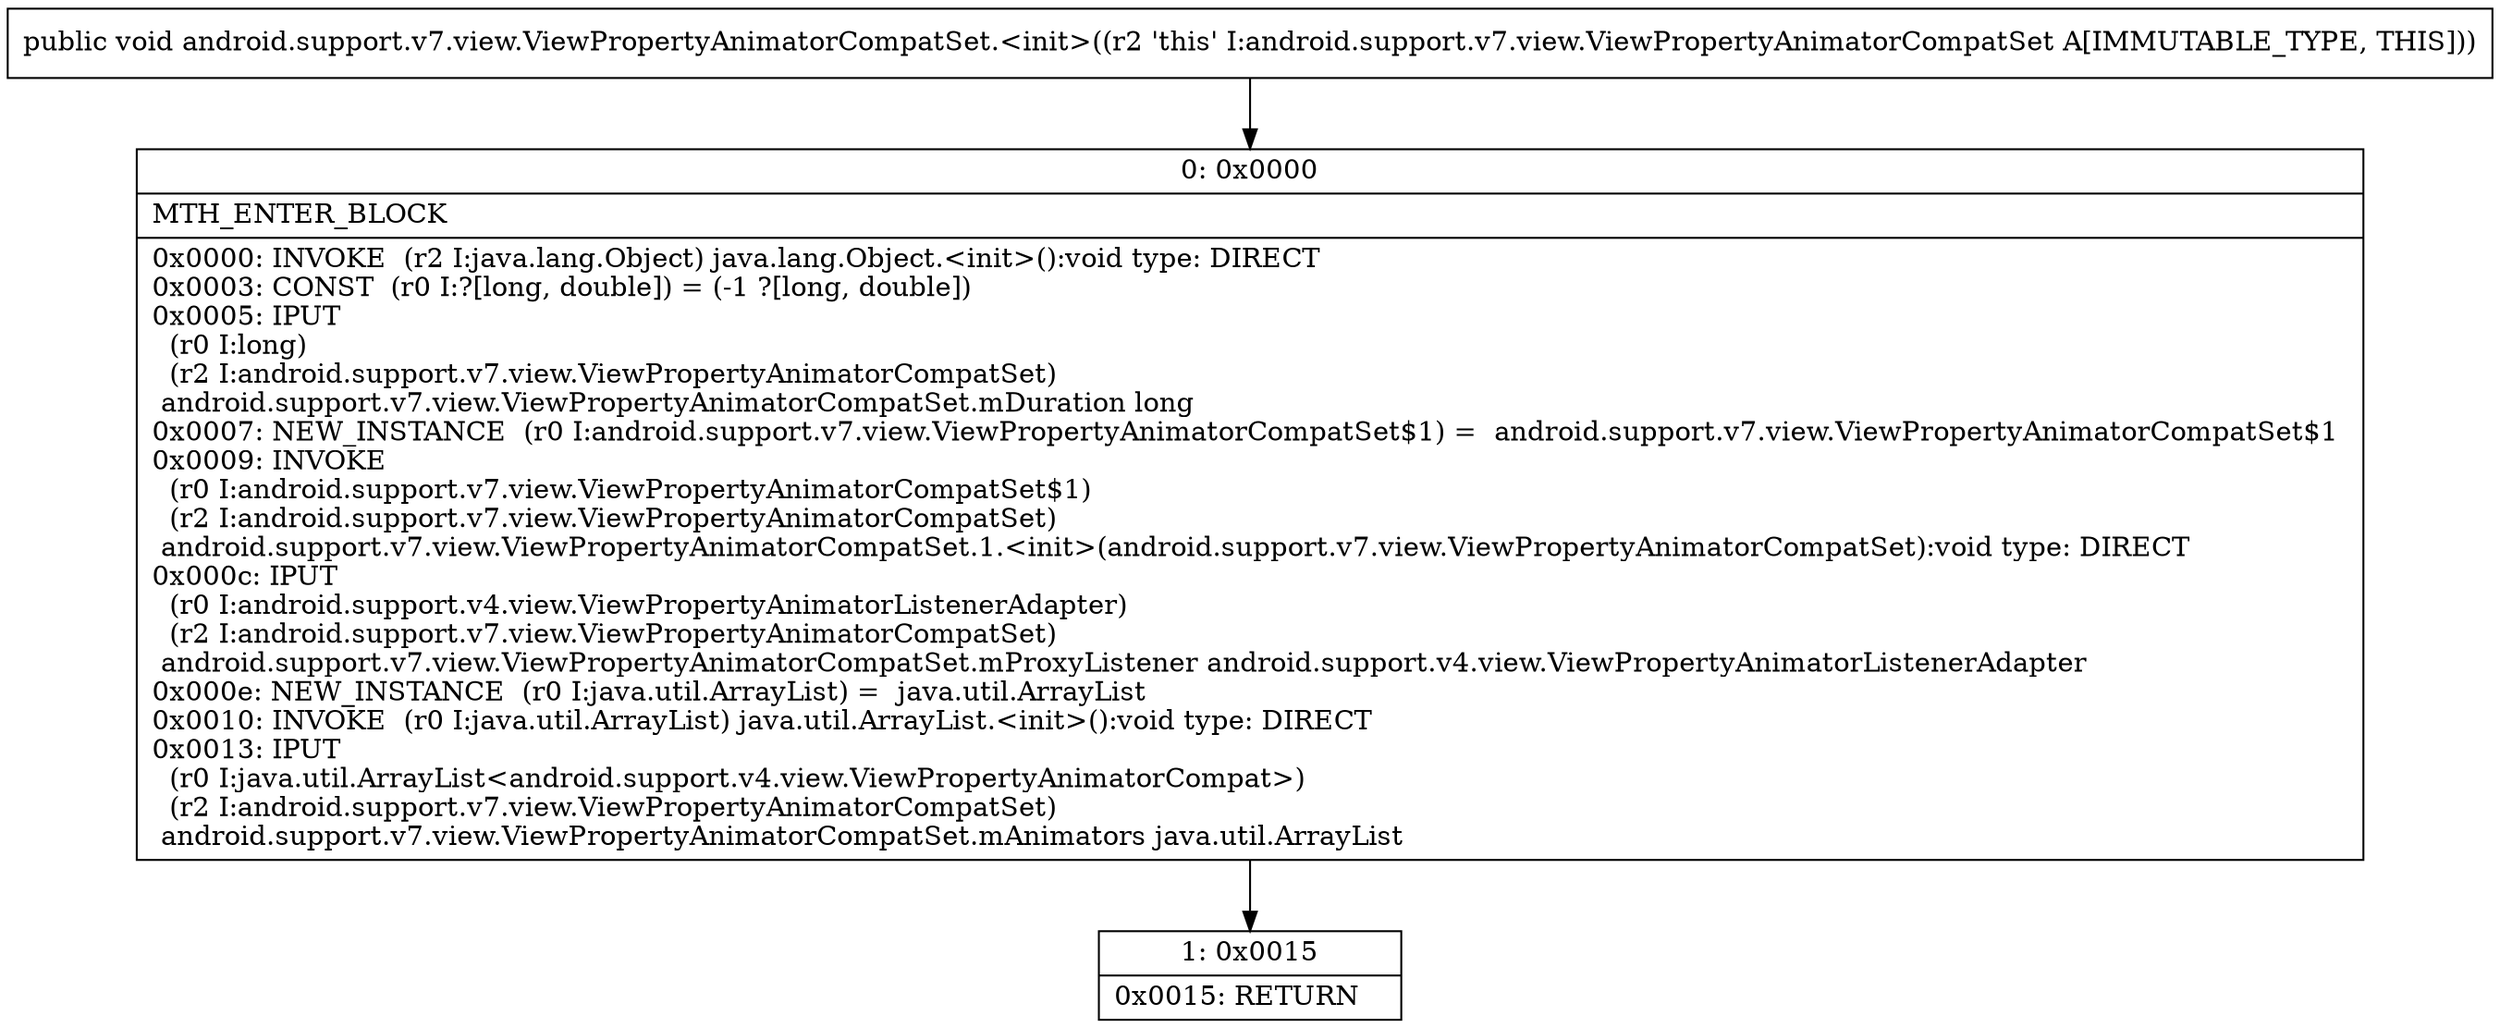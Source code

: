 digraph "CFG forandroid.support.v7.view.ViewPropertyAnimatorCompatSet.\<init\>()V" {
Node_0 [shape=record,label="{0\:\ 0x0000|MTH_ENTER_BLOCK\l|0x0000: INVOKE  (r2 I:java.lang.Object) java.lang.Object.\<init\>():void type: DIRECT \l0x0003: CONST  (r0 I:?[long, double]) = (\-1 ?[long, double]) \l0x0005: IPUT  \l  (r0 I:long)\l  (r2 I:android.support.v7.view.ViewPropertyAnimatorCompatSet)\l android.support.v7.view.ViewPropertyAnimatorCompatSet.mDuration long \l0x0007: NEW_INSTANCE  (r0 I:android.support.v7.view.ViewPropertyAnimatorCompatSet$1) =  android.support.v7.view.ViewPropertyAnimatorCompatSet$1 \l0x0009: INVOKE  \l  (r0 I:android.support.v7.view.ViewPropertyAnimatorCompatSet$1)\l  (r2 I:android.support.v7.view.ViewPropertyAnimatorCompatSet)\l android.support.v7.view.ViewPropertyAnimatorCompatSet.1.\<init\>(android.support.v7.view.ViewPropertyAnimatorCompatSet):void type: DIRECT \l0x000c: IPUT  \l  (r0 I:android.support.v4.view.ViewPropertyAnimatorListenerAdapter)\l  (r2 I:android.support.v7.view.ViewPropertyAnimatorCompatSet)\l android.support.v7.view.ViewPropertyAnimatorCompatSet.mProxyListener android.support.v4.view.ViewPropertyAnimatorListenerAdapter \l0x000e: NEW_INSTANCE  (r0 I:java.util.ArrayList) =  java.util.ArrayList \l0x0010: INVOKE  (r0 I:java.util.ArrayList) java.util.ArrayList.\<init\>():void type: DIRECT \l0x0013: IPUT  \l  (r0 I:java.util.ArrayList\<android.support.v4.view.ViewPropertyAnimatorCompat\>)\l  (r2 I:android.support.v7.view.ViewPropertyAnimatorCompatSet)\l android.support.v7.view.ViewPropertyAnimatorCompatSet.mAnimators java.util.ArrayList \l}"];
Node_1 [shape=record,label="{1\:\ 0x0015|0x0015: RETURN   \l}"];
MethodNode[shape=record,label="{public void android.support.v7.view.ViewPropertyAnimatorCompatSet.\<init\>((r2 'this' I:android.support.v7.view.ViewPropertyAnimatorCompatSet A[IMMUTABLE_TYPE, THIS])) }"];
MethodNode -> Node_0;
Node_0 -> Node_1;
}

